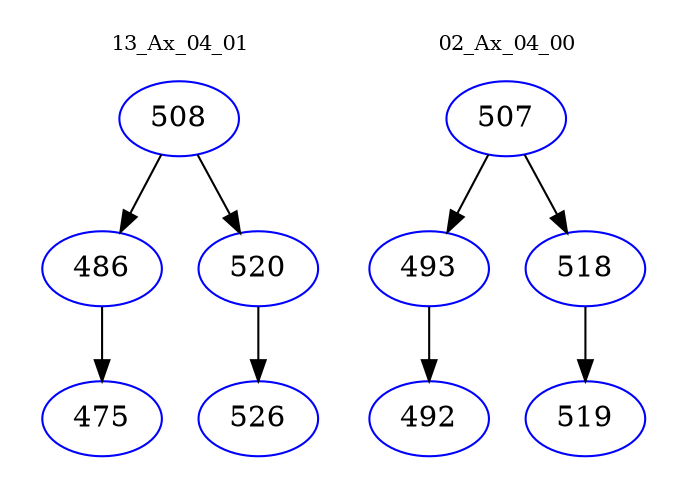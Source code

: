 digraph{
subgraph cluster_0 {
color = white
label = "13_Ax_04_01";
fontsize=10;
T0_508 [label="508", color="blue"]
T0_508 -> T0_486 [color="black"]
T0_486 [label="486", color="blue"]
T0_486 -> T0_475 [color="black"]
T0_475 [label="475", color="blue"]
T0_508 -> T0_520 [color="black"]
T0_520 [label="520", color="blue"]
T0_520 -> T0_526 [color="black"]
T0_526 [label="526", color="blue"]
}
subgraph cluster_1 {
color = white
label = "02_Ax_04_00";
fontsize=10;
T1_507 [label="507", color="blue"]
T1_507 -> T1_493 [color="black"]
T1_493 [label="493", color="blue"]
T1_493 -> T1_492 [color="black"]
T1_492 [label="492", color="blue"]
T1_507 -> T1_518 [color="black"]
T1_518 [label="518", color="blue"]
T1_518 -> T1_519 [color="black"]
T1_519 [label="519", color="blue"]
}
}
